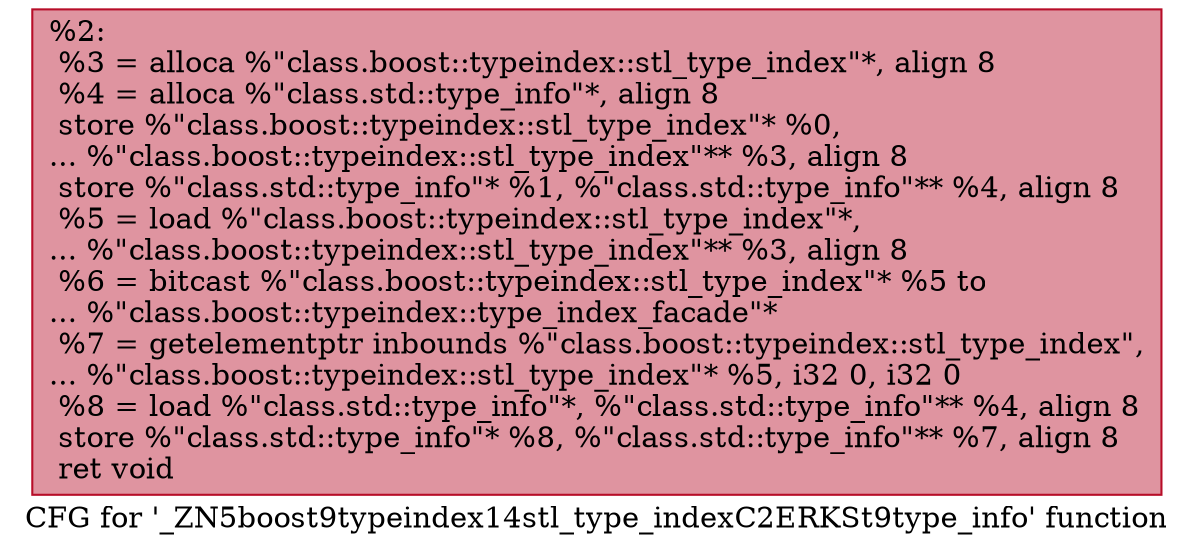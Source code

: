 digraph "CFG for '_ZN5boost9typeindex14stl_type_indexC2ERKSt9type_info' function" {
	label="CFG for '_ZN5boost9typeindex14stl_type_indexC2ERKSt9type_info' function";

	Node0x55aa9bb7b250 [shape=record,color="#b70d28ff", style=filled, fillcolor="#b70d2870",label="{%2:\l  %3 = alloca %\"class.boost::typeindex::stl_type_index\"*, align 8\l  %4 = alloca %\"class.std::type_info\"*, align 8\l  store %\"class.boost::typeindex::stl_type_index\"* %0,\l... %\"class.boost::typeindex::stl_type_index\"** %3, align 8\l  store %\"class.std::type_info\"* %1, %\"class.std::type_info\"** %4, align 8\l  %5 = load %\"class.boost::typeindex::stl_type_index\"*,\l... %\"class.boost::typeindex::stl_type_index\"** %3, align 8\l  %6 = bitcast %\"class.boost::typeindex::stl_type_index\"* %5 to\l... %\"class.boost::typeindex::type_index_facade\"*\l  %7 = getelementptr inbounds %\"class.boost::typeindex::stl_type_index\",\l... %\"class.boost::typeindex::stl_type_index\"* %5, i32 0, i32 0\l  %8 = load %\"class.std::type_info\"*, %\"class.std::type_info\"** %4, align 8\l  store %\"class.std::type_info\"* %8, %\"class.std::type_info\"** %7, align 8\l  ret void\l}"];
}
